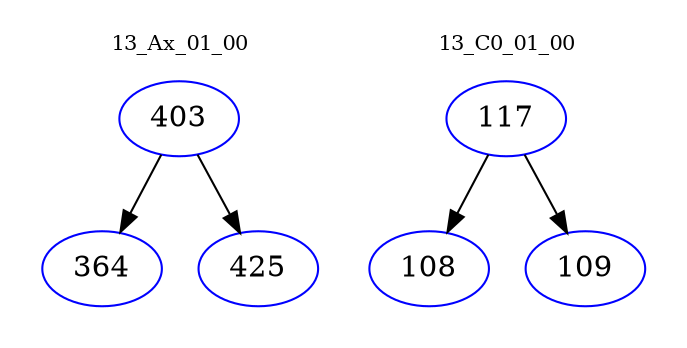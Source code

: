digraph{
subgraph cluster_0 {
color = white
label = "13_Ax_01_00";
fontsize=10;
T0_403 [label="403", color="blue"]
T0_403 -> T0_364 [color="black"]
T0_364 [label="364", color="blue"]
T0_403 -> T0_425 [color="black"]
T0_425 [label="425", color="blue"]
}
subgraph cluster_1 {
color = white
label = "13_C0_01_00";
fontsize=10;
T1_117 [label="117", color="blue"]
T1_117 -> T1_108 [color="black"]
T1_108 [label="108", color="blue"]
T1_117 -> T1_109 [color="black"]
T1_109 [label="109", color="blue"]
}
}
